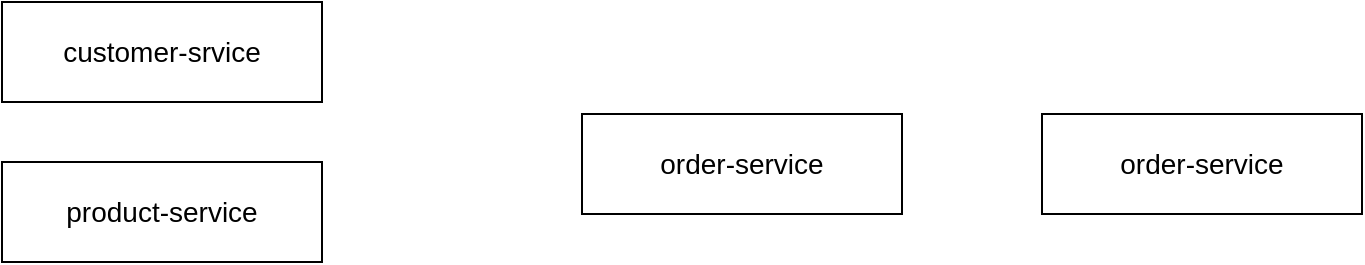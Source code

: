 <mxfile version="20.8.11" type="device"><diagram name="Page-1" id="8z7gNWWwIzMyLo3hZLUy"><mxGraphModel dx="1434" dy="707" grid="1" gridSize="10" guides="1" tooltips="1" connect="1" arrows="1" fold="1" page="1" pageScale="1" pageWidth="1169" pageHeight="827" math="0" shadow="0"><root><mxCell id="0"/><mxCell id="1" parent="0"/><mxCell id="5Kx5s4vr4NUY3jzVgI35-1" value="customer-srvice" style="rounded=0;whiteSpace=wrap;html=1;fontSize=14;" vertex="1" parent="1"><mxGeometry x="180" y="220" width="160" height="50" as="geometry"/></mxCell><mxCell id="5Kx5s4vr4NUY3jzVgI35-2" value="product-service" style="rounded=0;whiteSpace=wrap;html=1;fontSize=14;" vertex="1" parent="1"><mxGeometry x="180" y="300" width="160" height="50" as="geometry"/></mxCell><mxCell id="5Kx5s4vr4NUY3jzVgI35-3" value="order-service" style="rounded=0;whiteSpace=wrap;html=1;fontSize=14;" vertex="1" parent="1"><mxGeometry x="470" y="276" width="160" height="50" as="geometry"/></mxCell><mxCell id="5Kx5s4vr4NUY3jzVgI35-4" value="order-service" style="rounded=0;whiteSpace=wrap;html=1;fontSize=14;" vertex="1" parent="1"><mxGeometry x="700" y="276" width="160" height="50" as="geometry"/></mxCell></root></mxGraphModel></diagram></mxfile>